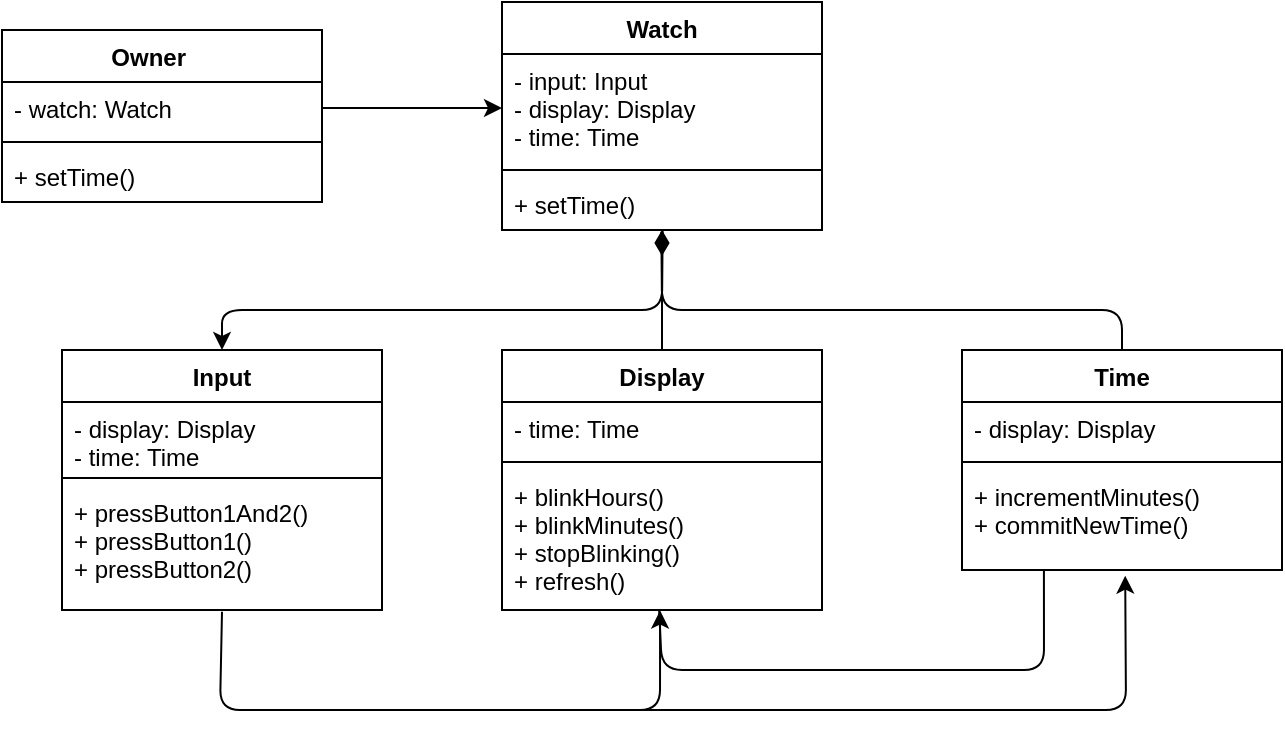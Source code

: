 <mxfile version="15.3.7" type="device"><diagram id="ANx30_-xrRCpMJiB-lVk" name="Page-1"><mxGraphModel dx="863" dy="558" grid="1" gridSize="10" guides="1" tooltips="1" connect="1" arrows="1" fold="1" page="1" pageScale="1" pageWidth="850" pageHeight="1100" math="0" shadow="0"><root><mxCell id="0"/><mxCell id="1" parent="0"/><mxCell id="ABKRxOt_fMwAr2aK3v61-17" value="Owner    " style="swimlane;fontStyle=1;align=center;verticalAlign=top;childLayout=stackLayout;horizontal=1;startSize=26;horizontalStack=0;resizeParent=1;resizeParentMax=0;resizeLast=0;collapsible=1;marginBottom=0;" vertex="1" parent="1"><mxGeometry x="40" y="360" width="160" height="86" as="geometry"/></mxCell><mxCell id="ABKRxOt_fMwAr2aK3v61-18" value="- watch: Watch" style="text;strokeColor=none;fillColor=none;align=left;verticalAlign=top;spacingLeft=4;spacingRight=4;overflow=hidden;rotatable=0;points=[[0,0.5],[1,0.5]];portConstraint=eastwest;" vertex="1" parent="ABKRxOt_fMwAr2aK3v61-17"><mxGeometry y="26" width="160" height="26" as="geometry"/></mxCell><mxCell id="ABKRxOt_fMwAr2aK3v61-19" value="" style="line;strokeWidth=1;fillColor=none;align=left;verticalAlign=middle;spacingTop=-1;spacingLeft=3;spacingRight=3;rotatable=0;labelPosition=right;points=[];portConstraint=eastwest;" vertex="1" parent="ABKRxOt_fMwAr2aK3v61-17"><mxGeometry y="52" width="160" height="8" as="geometry"/></mxCell><mxCell id="ABKRxOt_fMwAr2aK3v61-20" value="+ setTime()" style="text;strokeColor=none;fillColor=none;align=left;verticalAlign=top;spacingLeft=4;spacingRight=4;overflow=hidden;rotatable=0;points=[[0,0.5],[1,0.5]];portConstraint=eastwest;" vertex="1" parent="ABKRxOt_fMwAr2aK3v61-17"><mxGeometry y="60" width="160" height="26" as="geometry"/></mxCell><mxCell id="ABKRxOt_fMwAr2aK3v61-21" value="Input" style="swimlane;fontStyle=1;align=center;verticalAlign=top;childLayout=stackLayout;horizontal=1;startSize=26;horizontalStack=0;resizeParent=1;resizeParentMax=0;resizeLast=0;collapsible=1;marginBottom=0;" vertex="1" parent="1"><mxGeometry x="70" y="520" width="160" height="130" as="geometry"/></mxCell><mxCell id="ABKRxOt_fMwAr2aK3v61-22" value="- display: Display&#10;- time: Time" style="text;strokeColor=none;fillColor=none;align=left;verticalAlign=top;spacingLeft=4;spacingRight=4;overflow=hidden;rotatable=0;points=[[0,0.5],[1,0.5]];portConstraint=eastwest;" vertex="1" parent="ABKRxOt_fMwAr2aK3v61-21"><mxGeometry y="26" width="160" height="34" as="geometry"/></mxCell><mxCell id="ABKRxOt_fMwAr2aK3v61-23" value="" style="line;strokeWidth=1;fillColor=none;align=left;verticalAlign=middle;spacingTop=-1;spacingLeft=3;spacingRight=3;rotatable=0;labelPosition=right;points=[];portConstraint=eastwest;" vertex="1" parent="ABKRxOt_fMwAr2aK3v61-21"><mxGeometry y="60" width="160" height="8" as="geometry"/></mxCell><mxCell id="ABKRxOt_fMwAr2aK3v61-24" value="+ pressButton1And2()&#10;+ pressButton1()&#10;+ pressButton2()&#10;" style="text;strokeColor=none;fillColor=none;align=left;verticalAlign=top;spacingLeft=4;spacingRight=4;overflow=hidden;rotatable=0;points=[[0,0.5],[1,0.5]];portConstraint=eastwest;" vertex="1" parent="ABKRxOt_fMwAr2aK3v61-21"><mxGeometry y="68" width="160" height="62" as="geometry"/></mxCell><mxCell id="ABKRxOt_fMwAr2aK3v61-26" value="Display" style="swimlane;fontStyle=1;align=center;verticalAlign=top;childLayout=stackLayout;horizontal=1;startSize=26;horizontalStack=0;resizeParent=1;resizeParentMax=0;resizeLast=0;collapsible=1;marginBottom=0;" vertex="1" parent="1"><mxGeometry x="290" y="520" width="160" height="130" as="geometry"/></mxCell><mxCell id="ABKRxOt_fMwAr2aK3v61-27" value="- time: Time" style="text;strokeColor=none;fillColor=none;align=left;verticalAlign=top;spacingLeft=4;spacingRight=4;overflow=hidden;rotatable=0;points=[[0,0.5],[1,0.5]];portConstraint=eastwest;" vertex="1" parent="ABKRxOt_fMwAr2aK3v61-26"><mxGeometry y="26" width="160" height="26" as="geometry"/></mxCell><mxCell id="ABKRxOt_fMwAr2aK3v61-28" value="" style="line;strokeWidth=1;fillColor=none;align=left;verticalAlign=middle;spacingTop=-1;spacingLeft=3;spacingRight=3;rotatable=0;labelPosition=right;points=[];portConstraint=eastwest;" vertex="1" parent="ABKRxOt_fMwAr2aK3v61-26"><mxGeometry y="52" width="160" height="8" as="geometry"/></mxCell><mxCell id="ABKRxOt_fMwAr2aK3v61-29" value="+ blinkHours()&#10;+ blinkMinutes()&#10;+ stopBlinking()&#10;+ refresh()" style="text;strokeColor=none;fillColor=none;align=left;verticalAlign=top;spacingLeft=4;spacingRight=4;overflow=hidden;rotatable=0;points=[[0,0.5],[1,0.5]];portConstraint=eastwest;" vertex="1" parent="ABKRxOt_fMwAr2aK3v61-26"><mxGeometry y="60" width="160" height="70" as="geometry"/></mxCell><mxCell id="ABKRxOt_fMwAr2aK3v61-30" value="Time" style="swimlane;fontStyle=1;align=center;verticalAlign=top;childLayout=stackLayout;horizontal=1;startSize=26;horizontalStack=0;resizeParent=1;resizeParentMax=0;resizeLast=0;collapsible=1;marginBottom=0;" vertex="1" parent="1"><mxGeometry x="520" y="520" width="160" height="110" as="geometry"/></mxCell><mxCell id="ABKRxOt_fMwAr2aK3v61-31" value="- display: Display" style="text;strokeColor=none;fillColor=none;align=left;verticalAlign=top;spacingLeft=4;spacingRight=4;overflow=hidden;rotatable=0;points=[[0,0.5],[1,0.5]];portConstraint=eastwest;" vertex="1" parent="ABKRxOt_fMwAr2aK3v61-30"><mxGeometry y="26" width="160" height="26" as="geometry"/></mxCell><mxCell id="ABKRxOt_fMwAr2aK3v61-32" value="" style="line;strokeWidth=1;fillColor=none;align=left;verticalAlign=middle;spacingTop=-1;spacingLeft=3;spacingRight=3;rotatable=0;labelPosition=right;points=[];portConstraint=eastwest;" vertex="1" parent="ABKRxOt_fMwAr2aK3v61-30"><mxGeometry y="52" width="160" height="8" as="geometry"/></mxCell><mxCell id="ABKRxOt_fMwAr2aK3v61-33" value="+ incrementMinutes()&#10;+ commitNewTime()" style="text;strokeColor=none;fillColor=none;align=left;verticalAlign=top;spacingLeft=4;spacingRight=4;overflow=hidden;rotatable=0;points=[[0,0.5],[1,0.5]];portConstraint=eastwest;" vertex="1" parent="ABKRxOt_fMwAr2aK3v61-30"><mxGeometry y="60" width="160" height="50" as="geometry"/></mxCell><mxCell id="ABKRxOt_fMwAr2aK3v61-35" value="Watch" style="swimlane;fontStyle=1;align=center;verticalAlign=top;childLayout=stackLayout;horizontal=1;startSize=26;horizontalStack=0;resizeParent=1;resizeParentMax=0;resizeLast=0;collapsible=1;marginBottom=0;" vertex="1" parent="1"><mxGeometry x="290" y="346" width="160" height="114" as="geometry"/></mxCell><mxCell id="ABKRxOt_fMwAr2aK3v61-36" value="- input: Input&#10;- display: Display&#10;- time: Time" style="text;strokeColor=none;fillColor=none;align=left;verticalAlign=top;spacingLeft=4;spacingRight=4;overflow=hidden;rotatable=0;points=[[0,0.5],[1,0.5]];portConstraint=eastwest;" vertex="1" parent="ABKRxOt_fMwAr2aK3v61-35"><mxGeometry y="26" width="160" height="54" as="geometry"/></mxCell><mxCell id="ABKRxOt_fMwAr2aK3v61-37" value="" style="line;strokeWidth=1;fillColor=none;align=left;verticalAlign=middle;spacingTop=-1;spacingLeft=3;spacingRight=3;rotatable=0;labelPosition=right;points=[];portConstraint=eastwest;" vertex="1" parent="ABKRxOt_fMwAr2aK3v61-35"><mxGeometry y="80" width="160" height="8" as="geometry"/></mxCell><mxCell id="ABKRxOt_fMwAr2aK3v61-38" value="+ setTime()" style="text;strokeColor=none;fillColor=none;align=left;verticalAlign=top;spacingLeft=4;spacingRight=4;overflow=hidden;rotatable=0;points=[[0,0.5],[1,0.5]];portConstraint=eastwest;" vertex="1" parent="ABKRxOt_fMwAr2aK3v61-35"><mxGeometry y="88" width="160" height="26" as="geometry"/></mxCell><mxCell id="ABKRxOt_fMwAr2aK3v61-39" value="" style="endArrow=classic;html=1;exitX=1;exitY=0.5;exitDx=0;exitDy=0;entryX=0;entryY=0.5;entryDx=0;entryDy=0;" edge="1" parent="1" source="ABKRxOt_fMwAr2aK3v61-18" target="ABKRxOt_fMwAr2aK3v61-36"><mxGeometry width="50" height="50" relative="1" as="geometry"><mxPoint x="260" y="430" as="sourcePoint"/><mxPoint x="310" y="380" as="targetPoint"/></mxGeometry></mxCell><mxCell id="ABKRxOt_fMwAr2aK3v61-40" value="" style="endArrow=classic;html=1;exitX=0.502;exitY=1.003;exitDx=0;exitDy=0;exitPerimeter=0;entryX=0.5;entryY=0;entryDx=0;entryDy=0;" edge="1" parent="1" source="ABKRxOt_fMwAr2aK3v61-38" target="ABKRxOt_fMwAr2aK3v61-21"><mxGeometry width="50" height="50" relative="1" as="geometry"><mxPoint x="350" y="750" as="sourcePoint"/><mxPoint x="400" y="700" as="targetPoint"/><Array as="points"><mxPoint x="370" y="500"/><mxPoint x="150" y="500"/></Array></mxGeometry></mxCell><mxCell id="ABKRxOt_fMwAr2aK3v61-43" value="" style="html=1;endArrow=diamondThin;endFill=1;edgeStyle=elbowEdgeStyle;elbow=vertical;endSize=10;exitX=0.5;exitY=0;exitDx=0;exitDy=0;" edge="1" parent="1" source="ABKRxOt_fMwAr2aK3v61-26"><mxGeometry width="160" relative="1" as="geometry"><mxPoint x="390" y="490" as="sourcePoint"/><mxPoint x="370" y="460" as="targetPoint"/></mxGeometry></mxCell><mxCell id="ABKRxOt_fMwAr2aK3v61-45" value="" style="endArrow=none;html=1;exitX=0.498;exitY=1.032;exitDx=0;exitDy=0;exitPerimeter=0;entryX=0.5;entryY=0;entryDx=0;entryDy=0;" edge="1" parent="1" source="ABKRxOt_fMwAr2aK3v61-38" target="ABKRxOt_fMwAr2aK3v61-30"><mxGeometry width="50" height="50" relative="1" as="geometry"><mxPoint x="550" y="500" as="sourcePoint"/><mxPoint x="600" y="450" as="targetPoint"/><Array as="points"><mxPoint x="370" y="500"/><mxPoint x="600" y="500"/></Array></mxGeometry></mxCell><mxCell id="ABKRxOt_fMwAr2aK3v61-47" value="" style="endArrow=classic;html=1;exitX=0.5;exitY=1.014;exitDx=0;exitDy=0;exitPerimeter=0;entryX=0.51;entryY=1.057;entryDx=0;entryDy=0;entryPerimeter=0;" edge="1" parent="1" source="ABKRxOt_fMwAr2aK3v61-24" target="ABKRxOt_fMwAr2aK3v61-33"><mxGeometry width="50" height="50" relative="1" as="geometry"><mxPoint x="230" y="740" as="sourcePoint"/><mxPoint x="280" y="690" as="targetPoint"/><Array as="points"><mxPoint x="149" y="700"/><mxPoint x="602" y="700"/></Array></mxGeometry></mxCell><mxCell id="ABKRxOt_fMwAr2aK3v61-49" value="" style="endArrow=classic;html=1;entryX=0.494;entryY=1.004;entryDx=0;entryDy=0;entryPerimeter=0;" edge="1" parent="1" target="ABKRxOt_fMwAr2aK3v61-29"><mxGeometry width="50" height="50" relative="1" as="geometry"><mxPoint x="310" y="700" as="sourcePoint"/><mxPoint x="380" y="660" as="targetPoint"/><Array as="points"><mxPoint x="369" y="700"/></Array></mxGeometry></mxCell><mxCell id="ABKRxOt_fMwAr2aK3v61-51" value="" style="endArrow=none;html=1;entryX=0.256;entryY=1.005;entryDx=0;entryDy=0;entryPerimeter=0;exitX=0.491;exitY=1.001;exitDx=0;exitDy=0;exitPerimeter=0;" edge="1" parent="1" source="ABKRxOt_fMwAr2aK3v61-29" target="ABKRxOt_fMwAr2aK3v61-33"><mxGeometry width="50" height="50" relative="1" as="geometry"><mxPoint x="370" y="650" as="sourcePoint"/><mxPoint x="520" y="660" as="targetPoint"/><Array as="points"><mxPoint x="370" y="680"/><mxPoint x="561" y="680"/></Array></mxGeometry></mxCell></root></mxGraphModel></diagram></mxfile>